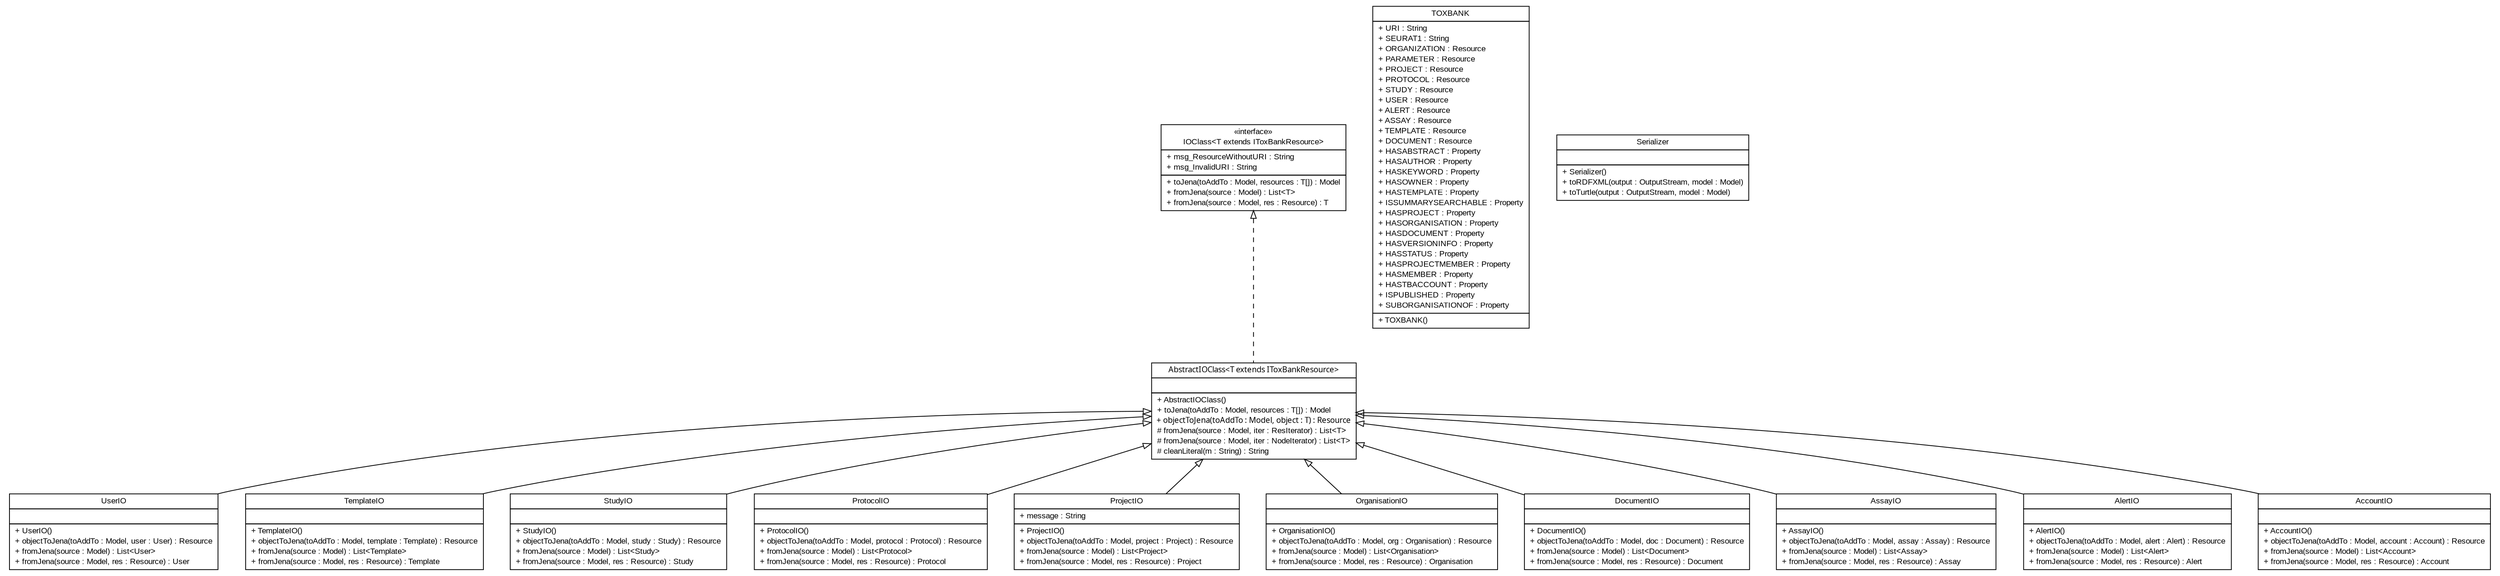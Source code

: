 #!/usr/local/bin/dot
#
# Class diagram 
# Generated by UmlGraph version 4.6 (http://www.spinellis.gr/sw/umlgraph)
#

digraph G {
	edge [fontname="arial",fontsize=10,labelfontname="arial",labelfontsize=10];
	node [fontname="arial",fontsize=10,shape=plaintext];
	// net.toxbank.client.io.rdf.UserIO
	c0 [label=<<table border="0" cellborder="1" cellspacing="0" cellpadding="2" port="p" href="./UserIO.html">
		<tr><td><table border="0" cellspacing="0" cellpadding="1">
			<tr><td> UserIO </td></tr>
		</table></td></tr>
		<tr><td><table border="0" cellspacing="0" cellpadding="1">
			<tr><td align="left">  </td></tr>
		</table></td></tr>
		<tr><td><table border="0" cellspacing="0" cellpadding="1">
			<tr><td align="left"> + UserIO() </td></tr>
			<tr><td align="left"> + objectToJena(toAddTo : Model, user : User) : Resource </td></tr>
			<tr><td align="left"> + fromJena(source : Model) : List&lt;User&gt; </td></tr>
			<tr><td align="left"> + fromJena(source : Model, res : Resource) : User </td></tr>
		</table></td></tr>
		</table>>, fontname="arial", fontcolor="black", fontsize=10.0];
	// net.toxbank.client.io.rdf.TOXBANK
	c1 [label=<<table border="0" cellborder="1" cellspacing="0" cellpadding="2" port="p" href="./TOXBANK.html">
		<tr><td><table border="0" cellspacing="0" cellpadding="1">
			<tr><td> TOXBANK </td></tr>
		</table></td></tr>
		<tr><td><table border="0" cellspacing="0" cellpadding="1">
			<tr><td align="left"> + URI : String </td></tr>
			<tr><td align="left"> + SEURAT1 : String </td></tr>
			<tr><td align="left"> + ORGANIZATION : Resource </td></tr>
			<tr><td align="left"> + PARAMETER : Resource </td></tr>
			<tr><td align="left"> + PROJECT : Resource </td></tr>
			<tr><td align="left"> + PROTOCOL : Resource </td></tr>
			<tr><td align="left"> + STUDY : Resource </td></tr>
			<tr><td align="left"> + USER : Resource </td></tr>
			<tr><td align="left"> + ALERT : Resource </td></tr>
			<tr><td align="left"> + ASSAY : Resource </td></tr>
			<tr><td align="left"> + TEMPLATE : Resource </td></tr>
			<tr><td align="left"> + DOCUMENT : Resource </td></tr>
			<tr><td align="left"> + HASABSTRACT : Property </td></tr>
			<tr><td align="left"> + HASAUTHOR : Property </td></tr>
			<tr><td align="left"> + HASKEYWORD : Property </td></tr>
			<tr><td align="left"> + HASOWNER : Property </td></tr>
			<tr><td align="left"> + HASTEMPLATE : Property </td></tr>
			<tr><td align="left"> + ISSUMMARYSEARCHABLE : Property </td></tr>
			<tr><td align="left"> + HASPROJECT : Property </td></tr>
			<tr><td align="left"> + HASORGANISATION : Property </td></tr>
			<tr><td align="left"> + HASDOCUMENT : Property </td></tr>
			<tr><td align="left"> + HASVERSIONINFO : Property </td></tr>
			<tr><td align="left"> + HASSTATUS : Property </td></tr>
			<tr><td align="left"> + HASPROJECTMEMBER : Property </td></tr>
			<tr><td align="left"> + HASMEMBER : Property </td></tr>
			<tr><td align="left"> + HASTBACCOUNT : Property </td></tr>
			<tr><td align="left"> + ISPUBLISHED : Property </td></tr>
			<tr><td align="left"> + SUBORGANISATIONOF : Property </td></tr>
		</table></td></tr>
		<tr><td><table border="0" cellspacing="0" cellpadding="1">
			<tr><td align="left"> + TOXBANK() </td></tr>
		</table></td></tr>
		</table>>, fontname="arial", fontcolor="black", fontsize=10.0];
	// net.toxbank.client.io.rdf.TemplateIO
	c2 [label=<<table border="0" cellborder="1" cellspacing="0" cellpadding="2" port="p" href="./TemplateIO.html">
		<tr><td><table border="0" cellspacing="0" cellpadding="1">
			<tr><td> TemplateIO </td></tr>
		</table></td></tr>
		<tr><td><table border="0" cellspacing="0" cellpadding="1">
			<tr><td align="left">  </td></tr>
		</table></td></tr>
		<tr><td><table border="0" cellspacing="0" cellpadding="1">
			<tr><td align="left"> + TemplateIO() </td></tr>
			<tr><td align="left"> + objectToJena(toAddTo : Model, template : Template) : Resource </td></tr>
			<tr><td align="left"> + fromJena(source : Model) : List&lt;Template&gt; </td></tr>
			<tr><td align="left"> + fromJena(source : Model, res : Resource) : Template </td></tr>
		</table></td></tr>
		</table>>, fontname="arial", fontcolor="black", fontsize=10.0];
	// net.toxbank.client.io.rdf.StudyIO
	c3 [label=<<table border="0" cellborder="1" cellspacing="0" cellpadding="2" port="p" href="./StudyIO.html">
		<tr><td><table border="0" cellspacing="0" cellpadding="1">
			<tr><td> StudyIO </td></tr>
		</table></td></tr>
		<tr><td><table border="0" cellspacing="0" cellpadding="1">
			<tr><td align="left">  </td></tr>
		</table></td></tr>
		<tr><td><table border="0" cellspacing="0" cellpadding="1">
			<tr><td align="left"> + StudyIO() </td></tr>
			<tr><td align="left"> + objectToJena(toAddTo : Model, study : Study) : Resource </td></tr>
			<tr><td align="left"> + fromJena(source : Model) : List&lt;Study&gt; </td></tr>
			<tr><td align="left"> + fromJena(source : Model, res : Resource) : Study </td></tr>
		</table></td></tr>
		</table>>, fontname="arial", fontcolor="black", fontsize=10.0];
	// net.toxbank.client.io.rdf.Serializer
	c4 [label=<<table border="0" cellborder="1" cellspacing="0" cellpadding="2" port="p" href="./Serializer.html">
		<tr><td><table border="0" cellspacing="0" cellpadding="1">
			<tr><td> Serializer </td></tr>
		</table></td></tr>
		<tr><td><table border="0" cellspacing="0" cellpadding="1">
			<tr><td align="left">  </td></tr>
		</table></td></tr>
		<tr><td><table border="0" cellspacing="0" cellpadding="1">
			<tr><td align="left"> + Serializer() </td></tr>
			<tr><td align="left"> + toRDFXML(output : OutputStream, model : Model) </td></tr>
			<tr><td align="left"> + toTurtle(output : OutputStream, model : Model) </td></tr>
		</table></td></tr>
		</table>>, fontname="arial", fontcolor="black", fontsize=10.0];
	// net.toxbank.client.io.rdf.ProtocolIO
	c5 [label=<<table border="0" cellborder="1" cellspacing="0" cellpadding="2" port="p" href="./ProtocolIO.html">
		<tr><td><table border="0" cellspacing="0" cellpadding="1">
			<tr><td> ProtocolIO </td></tr>
		</table></td></tr>
		<tr><td><table border="0" cellspacing="0" cellpadding="1">
			<tr><td align="left">  </td></tr>
		</table></td></tr>
		<tr><td><table border="0" cellspacing="0" cellpadding="1">
			<tr><td align="left"> + ProtocolIO() </td></tr>
			<tr><td align="left"> + objectToJena(toAddTo : Model, protocol : Protocol) : Resource </td></tr>
			<tr><td align="left"> + fromJena(source : Model) : List&lt;Protocol&gt; </td></tr>
			<tr><td align="left"> + fromJena(source : Model, res : Resource) : Protocol </td></tr>
		</table></td></tr>
		</table>>, fontname="arial", fontcolor="black", fontsize=10.0];
	// net.toxbank.client.io.rdf.ProjectIO
	c6 [label=<<table border="0" cellborder="1" cellspacing="0" cellpadding="2" port="p" href="./ProjectIO.html">
		<tr><td><table border="0" cellspacing="0" cellpadding="1">
			<tr><td> ProjectIO </td></tr>
		</table></td></tr>
		<tr><td><table border="0" cellspacing="0" cellpadding="1">
			<tr><td align="left"> + message : String </td></tr>
		</table></td></tr>
		<tr><td><table border="0" cellspacing="0" cellpadding="1">
			<tr><td align="left"> + ProjectIO() </td></tr>
			<tr><td align="left"> + objectToJena(toAddTo : Model, project : Project) : Resource </td></tr>
			<tr><td align="left"> + fromJena(source : Model) : List&lt;Project&gt; </td></tr>
			<tr><td align="left"> + fromJena(source : Model, res : Resource) : Project </td></tr>
		</table></td></tr>
		</table>>, fontname="arial", fontcolor="black", fontsize=10.0];
	// net.toxbank.client.io.rdf.OrganisationIO
	c7 [label=<<table border="0" cellborder="1" cellspacing="0" cellpadding="2" port="p" href="./OrganisationIO.html">
		<tr><td><table border="0" cellspacing="0" cellpadding="1">
			<tr><td> OrganisationIO </td></tr>
		</table></td></tr>
		<tr><td><table border="0" cellspacing="0" cellpadding="1">
			<tr><td align="left">  </td></tr>
		</table></td></tr>
		<tr><td><table border="0" cellspacing="0" cellpadding="1">
			<tr><td align="left"> + OrganisationIO() </td></tr>
			<tr><td align="left"> + objectToJena(toAddTo : Model, org : Organisation) : Resource </td></tr>
			<tr><td align="left"> + fromJena(source : Model) : List&lt;Organisation&gt; </td></tr>
			<tr><td align="left"> + fromJena(source : Model, res : Resource) : Organisation </td></tr>
		</table></td></tr>
		</table>>, fontname="arial", fontcolor="black", fontsize=10.0];
	// net.toxbank.client.io.rdf.IOClass<T extends net.toxbank.client.resource.IToxBankResource>
	c8 [label=<<table border="0" cellborder="1" cellspacing="0" cellpadding="2" port="p" href="./IOClass.html">
		<tr><td><table border="0" cellspacing="0" cellpadding="1">
			<tr><td> &laquo;interface&raquo; </td></tr>
			<tr><td> IOClass&lt;T extends IToxBankResource&gt; </td></tr>
		</table></td></tr>
		<tr><td><table border="0" cellspacing="0" cellpadding="1">
			<tr><td align="left"> + msg_ResourceWithoutURI : String </td></tr>
			<tr><td align="left"> + msg_InvalidURI : String </td></tr>
		</table></td></tr>
		<tr><td><table border="0" cellspacing="0" cellpadding="1">
			<tr><td align="left"> + toJena(toAddTo : Model, resources : T[]) : Model </td></tr>
			<tr><td align="left"> + fromJena(source : Model) : List&lt;T&gt; </td></tr>
			<tr><td align="left"> + fromJena(source : Model, res : Resource) : T </td></tr>
		</table></td></tr>
		</table>>, fontname="arial", fontcolor="black", fontsize=10.0];
	// net.toxbank.client.io.rdf.DocumentIO
	c9 [label=<<table border="0" cellborder="1" cellspacing="0" cellpadding="2" port="p" href="./DocumentIO.html">
		<tr><td><table border="0" cellspacing="0" cellpadding="1">
			<tr><td> DocumentIO </td></tr>
		</table></td></tr>
		<tr><td><table border="0" cellspacing="0" cellpadding="1">
			<tr><td align="left">  </td></tr>
		</table></td></tr>
		<tr><td><table border="0" cellspacing="0" cellpadding="1">
			<tr><td align="left"> + DocumentIO() </td></tr>
			<tr><td align="left"> + objectToJena(toAddTo : Model, doc : Document) : Resource </td></tr>
			<tr><td align="left"> + fromJena(source : Model) : List&lt;Document&gt; </td></tr>
			<tr><td align="left"> + fromJena(source : Model, res : Resource) : Document </td></tr>
		</table></td></tr>
		</table>>, fontname="arial", fontcolor="black", fontsize=10.0];
	// net.toxbank.client.io.rdf.AssayIO
	c10 [label=<<table border="0" cellborder="1" cellspacing="0" cellpadding="2" port="p" href="./AssayIO.html">
		<tr><td><table border="0" cellspacing="0" cellpadding="1">
			<tr><td> AssayIO </td></tr>
		</table></td></tr>
		<tr><td><table border="0" cellspacing="0" cellpadding="1">
			<tr><td align="left">  </td></tr>
		</table></td></tr>
		<tr><td><table border="0" cellspacing="0" cellpadding="1">
			<tr><td align="left"> + AssayIO() </td></tr>
			<tr><td align="left"> + objectToJena(toAddTo : Model, assay : Assay) : Resource </td></tr>
			<tr><td align="left"> + fromJena(source : Model) : List&lt;Assay&gt; </td></tr>
			<tr><td align="left"> + fromJena(source : Model, res : Resource) : Assay </td></tr>
		</table></td></tr>
		</table>>, fontname="arial", fontcolor="black", fontsize=10.0];
	// net.toxbank.client.io.rdf.AlertIO
	c11 [label=<<table border="0" cellborder="1" cellspacing="0" cellpadding="2" port="p" href="./AlertIO.html">
		<tr><td><table border="0" cellspacing="0" cellpadding="1">
			<tr><td> AlertIO </td></tr>
		</table></td></tr>
		<tr><td><table border="0" cellspacing="0" cellpadding="1">
			<tr><td align="left">  </td></tr>
		</table></td></tr>
		<tr><td><table border="0" cellspacing="0" cellpadding="1">
			<tr><td align="left"> + AlertIO() </td></tr>
			<tr><td align="left"> + objectToJena(toAddTo : Model, alert : Alert) : Resource </td></tr>
			<tr><td align="left"> + fromJena(source : Model) : List&lt;Alert&gt; </td></tr>
			<tr><td align="left"> + fromJena(source : Model, res : Resource) : Alert </td></tr>
		</table></td></tr>
		</table>>, fontname="arial", fontcolor="black", fontsize=10.0];
	// net.toxbank.client.io.rdf.AccountIO
	c12 [label=<<table border="0" cellborder="1" cellspacing="0" cellpadding="2" port="p" href="./AccountIO.html">
		<tr><td><table border="0" cellspacing="0" cellpadding="1">
			<tr><td> AccountIO </td></tr>
		</table></td></tr>
		<tr><td><table border="0" cellspacing="0" cellpadding="1">
			<tr><td align="left">  </td></tr>
		</table></td></tr>
		<tr><td><table border="0" cellspacing="0" cellpadding="1">
			<tr><td align="left"> + AccountIO() </td></tr>
			<tr><td align="left"> + objectToJena(toAddTo : Model, account : Account) : Resource </td></tr>
			<tr><td align="left"> + fromJena(source : Model) : List&lt;Account&gt; </td></tr>
			<tr><td align="left"> + fromJena(source : Model, res : Resource) : Account </td></tr>
		</table></td></tr>
		</table>>, fontname="arial", fontcolor="black", fontsize=10.0];
	// net.toxbank.client.io.rdf.AbstractIOClass<T extends net.toxbank.client.resource.IToxBankResource>
	c13 [label=<<table border="0" cellborder="1" cellspacing="0" cellpadding="2" port="p" href="./AbstractIOClass.html">
		<tr><td><table border="0" cellspacing="0" cellpadding="1">
			<tr><td><font face="ariali"> AbstractIOClass&lt;T extends IToxBankResource&gt; </font></td></tr>
		</table></td></tr>
		<tr><td><table border="0" cellspacing="0" cellpadding="1">
			<tr><td align="left">  </td></tr>
		</table></td></tr>
		<tr><td><table border="0" cellspacing="0" cellpadding="1">
			<tr><td align="left"> + AbstractIOClass() </td></tr>
			<tr><td align="left"> + toJena(toAddTo : Model, resources : T[]) : Model </td></tr>
			<tr><td align="left"><font face="ariali" point-size="10.0"> + objectToJena(toAddTo : Model, object : T) : Resource </font></td></tr>
			<tr><td align="left"> # fromJena(source : Model, iter : ResIterator) : List&lt;T&gt; </td></tr>
			<tr><td align="left"> # fromJena(source : Model, iter : NodeIterator) : List&lt;T&gt; </td></tr>
			<tr><td align="left"> # cleanLiteral(m : String) : String </td></tr>
		</table></td></tr>
		</table>>, fontname="arial", fontcolor="black", fontsize=10.0];
	//net.toxbank.client.io.rdf.UserIO extends net.toxbank.client.io.rdf.AbstractIOClass<net.toxbank.client.resource.User>
	c13:p -> c0:p [dir=back,arrowtail=empty];
	//net.toxbank.client.io.rdf.TemplateIO extends net.toxbank.client.io.rdf.AbstractIOClass<net.toxbank.client.resource.Template>
	c13:p -> c2:p [dir=back,arrowtail=empty];
	//net.toxbank.client.io.rdf.StudyIO extends net.toxbank.client.io.rdf.AbstractIOClass<net.toxbank.client.resource.Study>
	c13:p -> c3:p [dir=back,arrowtail=empty];
	//net.toxbank.client.io.rdf.ProtocolIO extends net.toxbank.client.io.rdf.AbstractIOClass<net.toxbank.client.resource.Protocol>
	c13:p -> c5:p [dir=back,arrowtail=empty];
	//net.toxbank.client.io.rdf.ProjectIO extends net.toxbank.client.io.rdf.AbstractIOClass<net.toxbank.client.resource.Project>
	c13:p -> c6:p [dir=back,arrowtail=empty];
	//net.toxbank.client.io.rdf.OrganisationIO extends net.toxbank.client.io.rdf.AbstractIOClass<net.toxbank.client.resource.Organisation>
	c13:p -> c7:p [dir=back,arrowtail=empty];
	//net.toxbank.client.io.rdf.DocumentIO extends net.toxbank.client.io.rdf.AbstractIOClass<net.toxbank.client.resource.Document>
	c13:p -> c9:p [dir=back,arrowtail=empty];
	//net.toxbank.client.io.rdf.AssayIO extends net.toxbank.client.io.rdf.AbstractIOClass<net.toxbank.client.resource.Assay>
	c13:p -> c10:p [dir=back,arrowtail=empty];
	//net.toxbank.client.io.rdf.AlertIO extends net.toxbank.client.io.rdf.AbstractIOClass<net.toxbank.client.resource.Alert>
	c13:p -> c11:p [dir=back,arrowtail=empty];
	//net.toxbank.client.io.rdf.AccountIO extends net.toxbank.client.io.rdf.AbstractIOClass<net.toxbank.client.resource.Account>
	c13:p -> c12:p [dir=back,arrowtail=empty];
	//net.toxbank.client.io.rdf.AbstractIOClass<T extends net.toxbank.client.resource.IToxBankResource> implements net.toxbank.client.io.rdf.IOClass<T extends net.toxbank.client.resource.IToxBankResource>
	c8:p -> c13:p [dir=back,arrowtail=empty,style=dashed];
}

